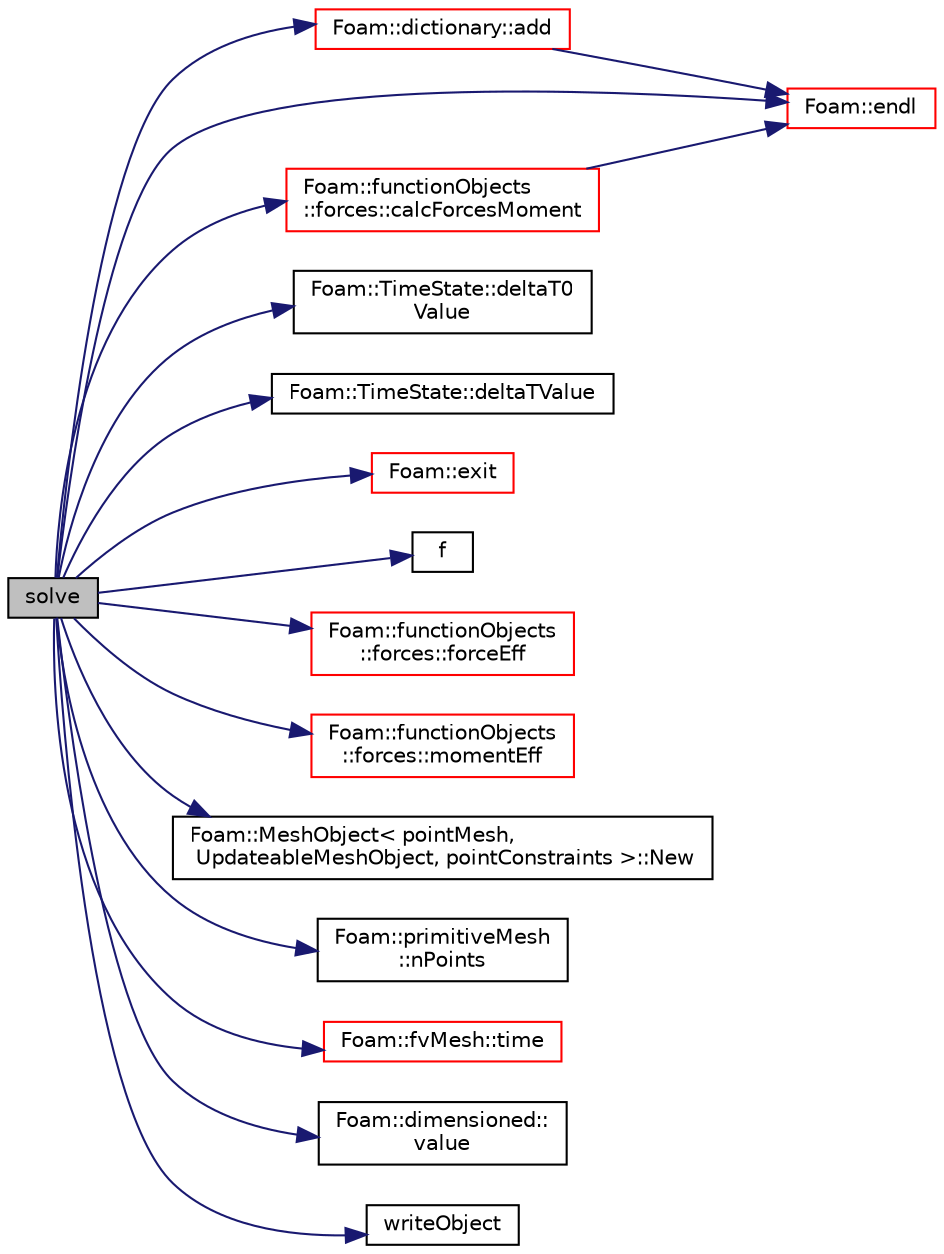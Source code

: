 digraph "solve"
{
  bgcolor="transparent";
  edge [fontname="Helvetica",fontsize="10",labelfontname="Helvetica",labelfontsize="10"];
  node [fontname="Helvetica",fontsize="10",shape=record];
  rankdir="LR";
  Node19 [label="solve",height=0.2,width=0.4,color="black", fillcolor="grey75", style="filled", fontcolor="black"];
  Node19 -> Node20 [color="midnightblue",fontsize="10",style="solid",fontname="Helvetica"];
  Node20 [label="Foam::dictionary::add",height=0.2,width=0.4,color="red",URL="$a27129.html#ac2ddcab42322c8d8af5e5830ab4d431b",tooltip="Add a new entry. "];
  Node20 -> Node22 [color="midnightblue",fontsize="10",style="solid",fontname="Helvetica"];
  Node22 [label="Foam::endl",height=0.2,width=0.4,color="red",URL="$a21851.html#a2db8fe02a0d3909e9351bb4275b23ce4",tooltip="Add newline and flush stream. "];
  Node19 -> Node65 [color="midnightblue",fontsize="10",style="solid",fontname="Helvetica"];
  Node65 [label="Foam::functionObjects\l::forces::calcForcesMoment",height=0.2,width=0.4,color="red",URL="$a24365.html#a71e93fd80e1ccacbf30c602b4ea11abc",tooltip="Calculate the forces and moments. "];
  Node65 -> Node22 [color="midnightblue",fontsize="10",style="solid",fontname="Helvetica"];
  Node19 -> Node327 [color="midnightblue",fontsize="10",style="solid",fontname="Helvetica"];
  Node327 [label="Foam::TimeState::deltaT0\lValue",height=0.2,width=0.4,color="black",URL="$a27469.html#a1079931424e1b06af7228dee5a59dfa4",tooltip="Return old time step value. "];
  Node19 -> Node212 [color="midnightblue",fontsize="10",style="solid",fontname="Helvetica"];
  Node212 [label="Foam::TimeState::deltaTValue",height=0.2,width=0.4,color="black",URL="$a27469.html#a7b713a001e890d3c08ba20b49294c99b",tooltip="Return time step value. "];
  Node19 -> Node22 [color="midnightblue",fontsize="10",style="solid",fontname="Helvetica"];
  Node19 -> Node71 [color="midnightblue",fontsize="10",style="solid",fontname="Helvetica"];
  Node71 [label="Foam::exit",height=0.2,width=0.4,color="red",URL="$a21851.html#a06ca7250d8e89caf05243ec094843642"];
  Node19 -> Node131 [color="midnightblue",fontsize="10",style="solid",fontname="Helvetica"];
  Node131 [label="f",height=0.2,width=0.4,color="black",URL="$a18335.html#a888be93833ac7a23170555c69c690288"];
  Node19 -> Node328 [color="midnightblue",fontsize="10",style="solid",fontname="Helvetica"];
  Node328 [label="Foam::functionObjects\l::forces::forceEff",height=0.2,width=0.4,color="red",URL="$a24365.html#a748274766433812251c78e52b8e00481",tooltip="Return the total force. "];
  Node19 -> Node330 [color="midnightblue",fontsize="10",style="solid",fontname="Helvetica"];
  Node330 [label="Foam::functionObjects\l::forces::momentEff",height=0.2,width=0.4,color="red",URL="$a24365.html#a7fbf8d9ae2e1aa3868d32ad6d092b8f2",tooltip="Return the total moment. "];
  Node19 -> Node331 [color="midnightblue",fontsize="10",style="solid",fontname="Helvetica"];
  Node331 [label="Foam::MeshObject\< pointMesh,\l UpdateableMeshObject, pointConstraints \>::New",height=0.2,width=0.4,color="black",URL="$a28289.html#ab61cc2091ec1fd7e08e8948e84235a05"];
  Node19 -> Node134 [color="midnightblue",fontsize="10",style="solid",fontname="Helvetica"];
  Node134 [label="Foam::primitiveMesh\l::nPoints",height=0.2,width=0.4,color="black",URL="$a28685.html#a1c886a784a597459dbf2d9470798e9dd"];
  Node19 -> Node123 [color="midnightblue",fontsize="10",style="solid",fontname="Helvetica"];
  Node123 [label="Foam::fvMesh::time",height=0.2,width=0.4,color="red",URL="$a23593.html#a0d94096809fe3376b29a2a29ca11bb18",tooltip="Return the top-level database. "];
  Node19 -> Node64 [color="midnightblue",fontsize="10",style="solid",fontname="Helvetica"];
  Node64 [label="Foam::dimensioned::\lvalue",height=0.2,width=0.4,color="black",URL="$a27473.html#a7948200a26c85fc3a83ffa510a91d668",tooltip="Return const reference to value. "];
  Node19 -> Node332 [color="midnightblue",fontsize="10",style="solid",fontname="Helvetica"];
  Node332 [label="writeObject",height=0.2,width=0.4,color="black",URL="$a30813.html#aac52c08633b4e1e66bc6fb382b7ec674",tooltip="Write state using given format, version and compression. "];
}
